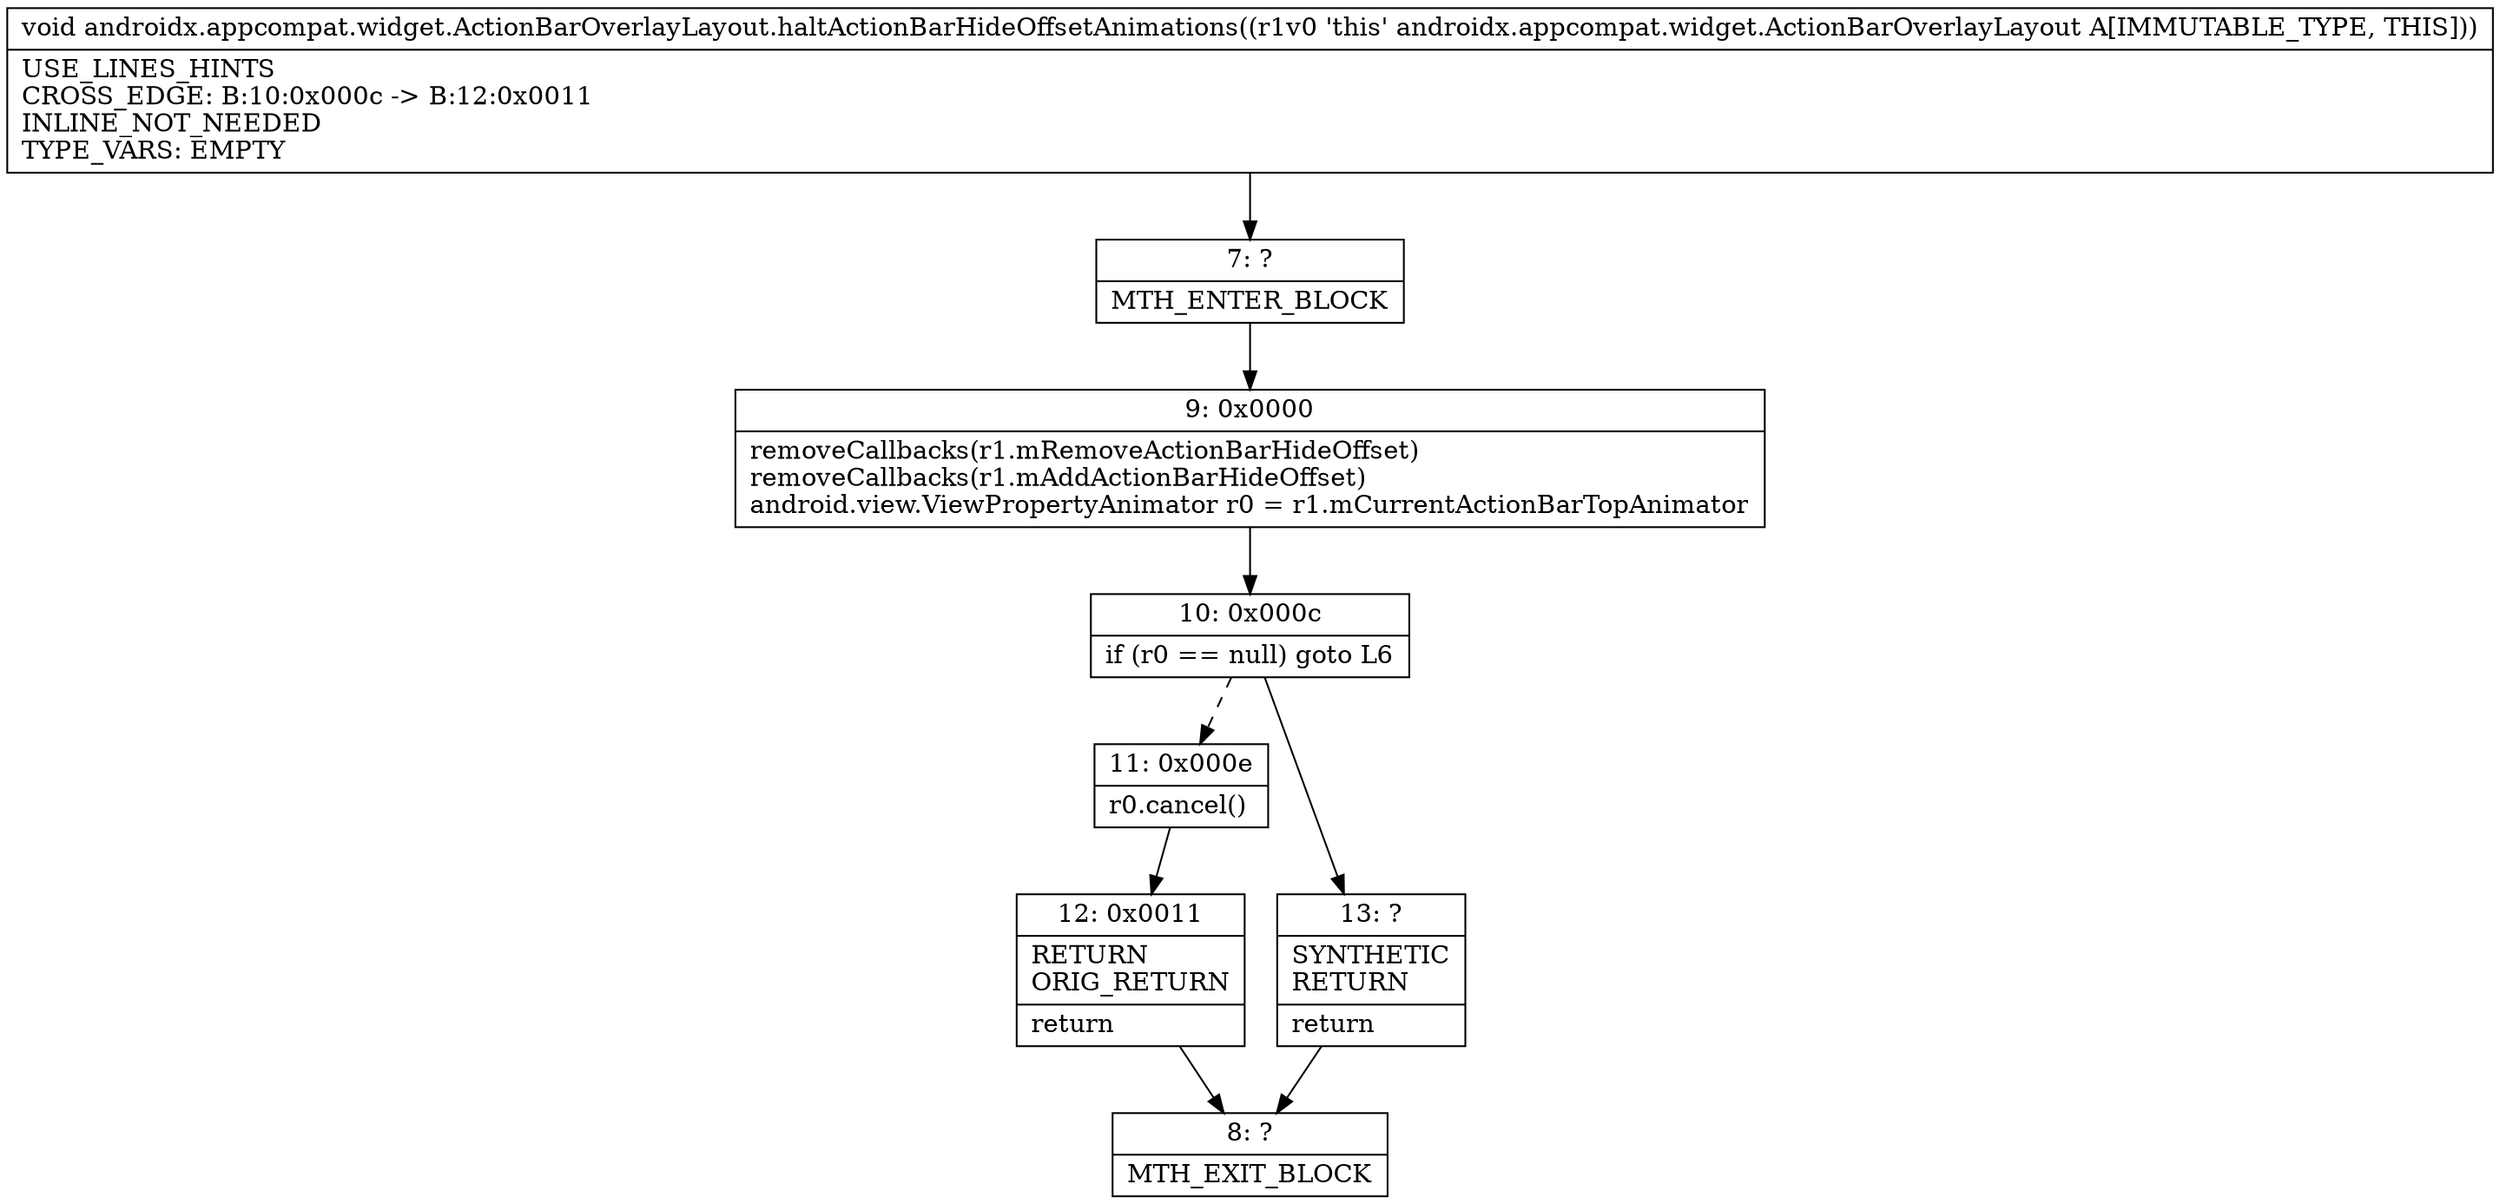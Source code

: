digraph "CFG forandroidx.appcompat.widget.ActionBarOverlayLayout.haltActionBarHideOffsetAnimations()V" {
Node_7 [shape=record,label="{7\:\ ?|MTH_ENTER_BLOCK\l}"];
Node_9 [shape=record,label="{9\:\ 0x0000|removeCallbacks(r1.mRemoveActionBarHideOffset)\lremoveCallbacks(r1.mAddActionBarHideOffset)\landroid.view.ViewPropertyAnimator r0 = r1.mCurrentActionBarTopAnimator\l}"];
Node_10 [shape=record,label="{10\:\ 0x000c|if (r0 == null) goto L6\l}"];
Node_11 [shape=record,label="{11\:\ 0x000e|r0.cancel()\l}"];
Node_12 [shape=record,label="{12\:\ 0x0011|RETURN\lORIG_RETURN\l|return\l}"];
Node_8 [shape=record,label="{8\:\ ?|MTH_EXIT_BLOCK\l}"];
Node_13 [shape=record,label="{13\:\ ?|SYNTHETIC\lRETURN\l|return\l}"];
MethodNode[shape=record,label="{void androidx.appcompat.widget.ActionBarOverlayLayout.haltActionBarHideOffsetAnimations((r1v0 'this' androidx.appcompat.widget.ActionBarOverlayLayout A[IMMUTABLE_TYPE, THIS]))  | USE_LINES_HINTS\lCROSS_EDGE: B:10:0x000c \-\> B:12:0x0011\lINLINE_NOT_NEEDED\lTYPE_VARS: EMPTY\l}"];
MethodNode -> Node_7;Node_7 -> Node_9;
Node_9 -> Node_10;
Node_10 -> Node_11[style=dashed];
Node_10 -> Node_13;
Node_11 -> Node_12;
Node_12 -> Node_8;
Node_13 -> Node_8;
}

